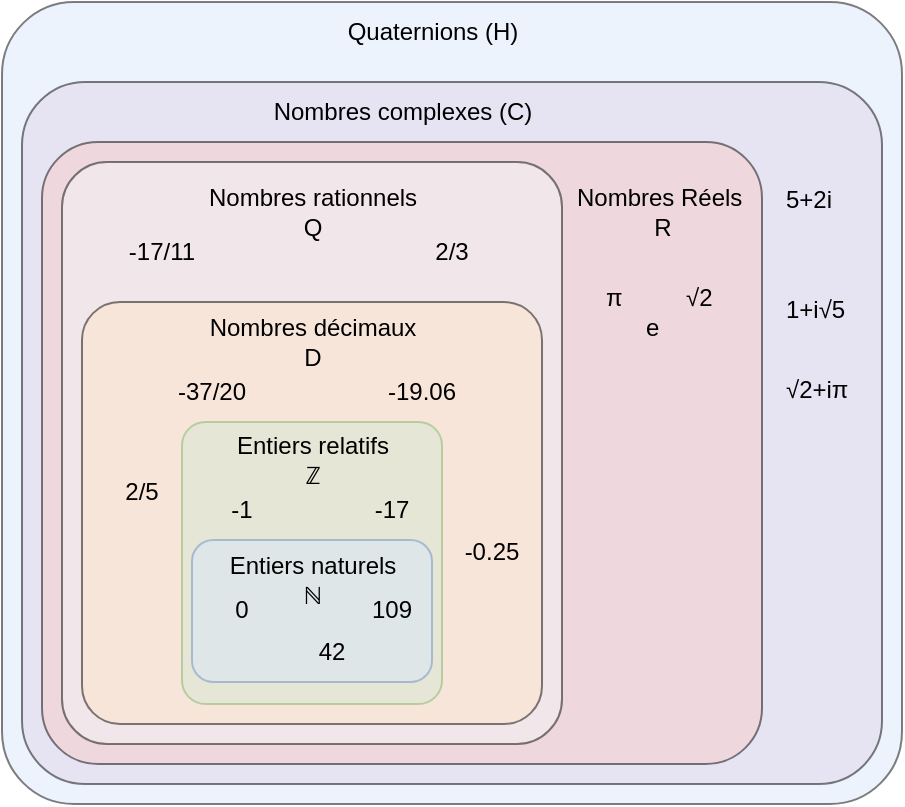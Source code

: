 <mxfile version="22.1.16" type="device">
  <diagram id="3228e29e-7158-1315-38df-8450db1d8a1d" name="Page-1">
    <mxGraphModel dx="1098" dy="940" grid="1" gridSize="10" guides="1" tooltips="1" connect="1" arrows="1" fold="1" page="1" pageScale="1" pageWidth="800" pageHeight="430" background="none" math="0" shadow="0">
      <root>
        <mxCell id="0" />
        <mxCell id="1" parent="0" />
        <mxCell id="sK3tTHBo8_BVSVDVNylo-21574" value="" style="rounded=1;whiteSpace=wrap;html=1;fillColor=#dae8fc;strokeColor=default;opacity=50;arcSize=9;" parent="1" vertex="1">
          <mxGeometry x="175" y="15" width="450" height="401" as="geometry" />
        </mxCell>
        <mxCell id="sK3tTHBo8_BVSVDVNylo-21573" value="" style="rounded=1;whiteSpace=wrap;html=1;fillColor=#e1d5e7;strokeColor=default;opacity=50;arcSize=9;" parent="1" vertex="1">
          <mxGeometry x="185" y="55" width="430" height="351" as="geometry" />
        </mxCell>
        <mxCell id="sK3tTHBo8_BVSVDVNylo-21565" value="" style="rounded=1;whiteSpace=wrap;html=1;fillColor=#f8cecc;strokeColor=default;opacity=50;arcSize=9;" parent="1" vertex="1">
          <mxGeometry x="195" y="85" width="360" height="311" as="geometry" />
        </mxCell>
        <mxCell id="sK3tTHBo8_BVSVDVNylo-21564" value="" style="rounded=1;whiteSpace=wrap;html=1;fillColor=#f5f5f5;strokeColor=default;opacity=50;arcSize=9;fontColor=#333333;" parent="1" vertex="1">
          <mxGeometry x="205" y="95" width="250" height="291" as="geometry" />
        </mxCell>
        <mxCell id="sK3tTHBo8_BVSVDVNylo-21561" value="" style="rounded=1;whiteSpace=wrap;html=1;fillColor=#ffe6cc;strokeColor=default;opacity=50;arcSize=9;" parent="1" vertex="1">
          <mxGeometry x="215" y="165" width="230" height="211" as="geometry" />
        </mxCell>
        <mxCell id="sK3tTHBo8_BVSVDVNylo-21556" value="" style="rounded=1;whiteSpace=wrap;html=1;fillColor=#d5e8d4;strokeColor=#82b366;opacity=50;arcSize=9;" parent="1" vertex="1">
          <mxGeometry x="265" y="225" width="130" height="141" as="geometry" />
        </mxCell>
        <mxCell id="sK3tTHBo8_BVSVDVNylo-21555" value="" style="rounded=1;whiteSpace=wrap;html=1;fillColor=#dae8fc;strokeColor=#6c8ebf;opacity=50;" parent="1" vertex="1">
          <mxGeometry x="270" y="284" width="120" height="71" as="geometry" />
        </mxCell>
        <mxCell id="21534" value="Entiers naturels&lt;br style=&quot;font-size: 12px;&quot;&gt;ℕ" style="text;fontSize=12;align=center;verticalAlign=middle;html=1;fontColor=default;" parent="1" vertex="1">
          <mxGeometry x="275" y="284" width="110" height="39" as="geometry" />
        </mxCell>
        <mxCell id="sK3tTHBo8_BVSVDVNylo-21540" value="Entiers relatifs&lt;br style=&quot;font-size: 12px;&quot;&gt;ℤ&lt;br style=&quot;font-size: 12px;&quot;&gt;" style="text;fontSize=12;align=center;verticalAlign=middle;html=1;fontColor=default;" parent="1" vertex="1">
          <mxGeometry x="235" y="224" width="190" height="40" as="geometry" />
        </mxCell>
        <mxCell id="sK3tTHBo8_BVSVDVNylo-21541" value="Nombres décimaux&lt;br style=&quot;font-size: 12px;&quot;&gt;D" style="text;fontSize=12;align=center;verticalAlign=middle;html=1;fontColor=default;" parent="1" vertex="1">
          <mxGeometry x="235" y="165.5" width="190" height="39.5" as="geometry" />
        </mxCell>
        <mxCell id="sK3tTHBo8_BVSVDVNylo-21544" value="Nombres rationnels&lt;br style=&quot;font-size: 12px;&quot;&gt;Q" style="text;fontSize=12;align=center;verticalAlign=middle;html=1;fontColor=default;" parent="1" vertex="1">
          <mxGeometry x="235" y="85" width="190" height="70" as="geometry" />
        </mxCell>
        <mxCell id="sK3tTHBo8_BVSVDVNylo-21545" value="Nombres Réels&amp;nbsp;&lt;br style=&quot;font-size: 12px;&quot;&gt;R" style="text;fontSize=12;align=center;verticalAlign=middle;html=1;fontColor=default;" parent="1" vertex="1">
          <mxGeometry x="455" y="100" width="100" height="40" as="geometry" />
        </mxCell>
        <mxCell id="sK3tTHBo8_BVSVDVNylo-21546" value="Nombres complexes (C)" style="text;fontSize=12;align=center;verticalAlign=middle;html=1;fontColor=default;" parent="1" vertex="1">
          <mxGeometry x="315" y="45" width="120" height="50" as="geometry" />
        </mxCell>
        <mxCell id="sK3tTHBo8_BVSVDVNylo-21547" value="0" style="text;strokeColor=none;align=center;fillColor=none;html=1;verticalAlign=middle;whiteSpace=wrap;rounded=0;" parent="1" vertex="1">
          <mxGeometry x="265" y="304" width="60" height="30" as="geometry" />
        </mxCell>
        <mxCell id="sK3tTHBo8_BVSVDVNylo-21550" value="42" style="text;strokeColor=none;align=center;fillColor=none;html=1;verticalAlign=middle;whiteSpace=wrap;rounded=0;" parent="1" vertex="1">
          <mxGeometry x="310" y="325" width="60" height="30" as="geometry" />
        </mxCell>
        <mxCell id="sK3tTHBo8_BVSVDVNylo-21551" value="109" style="text;strokeColor=none;align=center;fillColor=none;html=1;verticalAlign=middle;whiteSpace=wrap;rounded=0;" parent="1" vertex="1">
          <mxGeometry x="340" y="304" width="60" height="30" as="geometry" />
        </mxCell>
        <mxCell id="sK3tTHBo8_BVSVDVNylo-21552" value="-1" style="text;strokeColor=none;align=center;fillColor=none;html=1;verticalAlign=middle;whiteSpace=wrap;rounded=0;" parent="1" vertex="1">
          <mxGeometry x="265" y="254" width="60" height="30" as="geometry" />
        </mxCell>
        <mxCell id="sK3tTHBo8_BVSVDVNylo-21553" value="-17" style="text;strokeColor=none;align=center;fillColor=none;html=1;verticalAlign=middle;whiteSpace=wrap;rounded=0;" parent="1" vertex="1">
          <mxGeometry x="340" y="254" width="60" height="30" as="geometry" />
        </mxCell>
        <mxCell id="sK3tTHBo8_BVSVDVNylo-21557" value="-0.25" style="text;strokeColor=none;align=center;fillColor=none;html=1;verticalAlign=middle;whiteSpace=wrap;rounded=0;" parent="1" vertex="1">
          <mxGeometry x="390" y="275" width="60" height="30" as="geometry" />
        </mxCell>
        <mxCell id="sK3tTHBo8_BVSVDVNylo-21558" value="2/5" style="text;strokeColor=none;align=center;fillColor=none;html=1;verticalAlign=middle;whiteSpace=wrap;rounded=0;" parent="1" vertex="1">
          <mxGeometry x="215" y="245" width="60" height="30" as="geometry" />
        </mxCell>
        <mxCell id="sK3tTHBo8_BVSVDVNylo-21559" value="-37/20" style="text;strokeColor=none;align=center;fillColor=none;html=1;verticalAlign=middle;whiteSpace=wrap;rounded=0;" parent="1" vertex="1">
          <mxGeometry x="250" y="195" width="60" height="30" as="geometry" />
        </mxCell>
        <mxCell id="sK3tTHBo8_BVSVDVNylo-21560" value="-19.06" style="text;strokeColor=none;align=center;fillColor=none;html=1;verticalAlign=middle;whiteSpace=wrap;rounded=0;" parent="1" vertex="1">
          <mxGeometry x="355" y="195" width="60" height="30" as="geometry" />
        </mxCell>
        <mxCell id="sK3tTHBo8_BVSVDVNylo-21562" value="2/3" style="text;strokeColor=none;align=center;fillColor=none;html=1;verticalAlign=middle;whiteSpace=wrap;rounded=0;" parent="1" vertex="1">
          <mxGeometry x="370" y="125" width="60" height="30" as="geometry" />
        </mxCell>
        <mxCell id="sK3tTHBo8_BVSVDVNylo-21563" value="-17/11" style="text;strokeColor=none;align=center;fillColor=none;html=1;verticalAlign=middle;whiteSpace=wrap;rounded=0;" parent="1" vertex="1">
          <mxGeometry x="225" y="125" width="60" height="30" as="geometry" />
        </mxCell>
        <mxCell id="sK3tTHBo8_BVSVDVNylo-21567" value="π" style="text;whiteSpace=wrap;" parent="1" vertex="1">
          <mxGeometry x="475" y="149" width="20" height="30" as="geometry" />
        </mxCell>
        <mxCell id="sK3tTHBo8_BVSVDVNylo-21568" value="e" style="text;whiteSpace=wrap;" parent="1" vertex="1">
          <mxGeometry x="495" y="164" width="20" height="30" as="geometry" />
        </mxCell>
        <mxCell id="sK3tTHBo8_BVSVDVNylo-21569" value="√2" style="text;whiteSpace=wrap;" parent="1" vertex="1">
          <mxGeometry x="515" y="149" width="20" height="30" as="geometry" />
        </mxCell>
        <mxCell id="sK3tTHBo8_BVSVDVNylo-21570" value="1+i√5" style="text;whiteSpace=wrap;" parent="1" vertex="1">
          <mxGeometry x="565" y="155" width="50" height="30" as="geometry" />
        </mxCell>
        <mxCell id="sK3tTHBo8_BVSVDVNylo-21571" value="5+2i" style="text;whiteSpace=wrap;" parent="1" vertex="1">
          <mxGeometry x="565" y="100" width="40" height="30" as="geometry" />
        </mxCell>
        <mxCell id="sK3tTHBo8_BVSVDVNylo-21572" value="√2+iπ" style="text;whiteSpace=wrap;" parent="1" vertex="1">
          <mxGeometry x="565" y="195" width="40" height="30" as="geometry" />
        </mxCell>
        <mxCell id="sK3tTHBo8_BVSVDVNylo-21575" value="Quaternions (H)" style="text;fontSize=12;align=center;verticalAlign=middle;html=1;fontColor=default;" parent="1" vertex="1">
          <mxGeometry x="330" y="15" width="120" height="30" as="geometry" />
        </mxCell>
      </root>
    </mxGraphModel>
  </diagram>
</mxfile>
